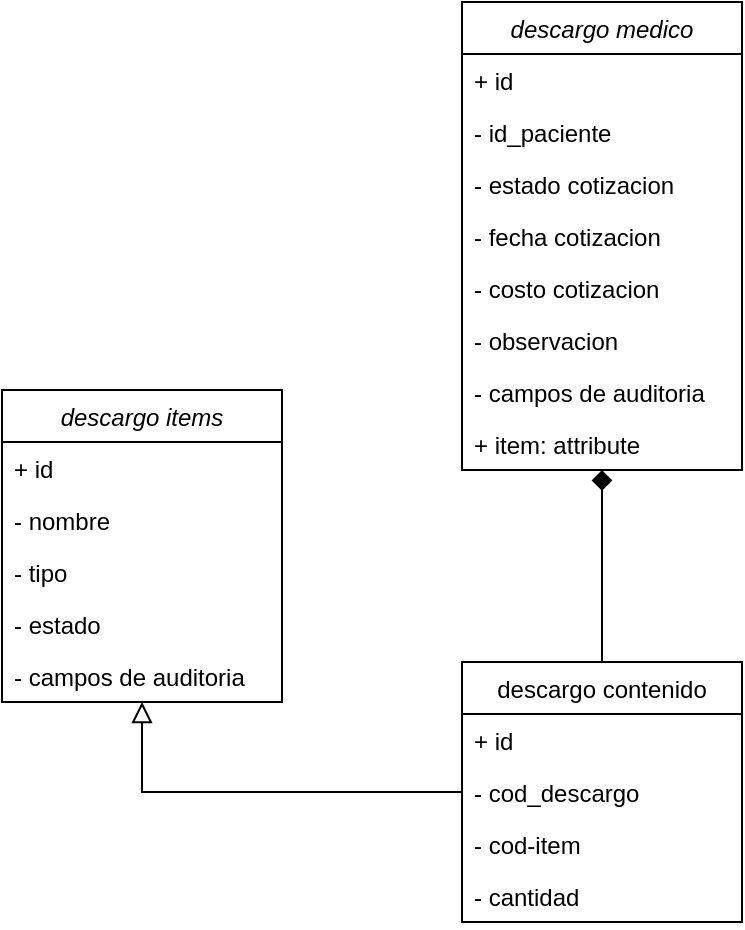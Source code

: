 <mxfile version="13.7.3" type="device"><diagram id="7247IArrLoeBW0q6hXiL" name="Página-1"><mxGraphModel dx="1072" dy="802" grid="1" gridSize="10" guides="1" tooltips="1" connect="1" arrows="1" fold="1" page="1" pageScale="1" pageWidth="827" pageHeight="1169" math="0" shadow="0"><root><mxCell id="0"/><mxCell id="1" parent="0"/><mxCell id="UyDKyDFKySuVjrJmv5i3-24" style="edgeStyle=orthogonalEdgeStyle;rounded=0;orthogonalLoop=1;jettySize=auto;html=1;endArrow=diamond;endFill=1;strokeWidth=1;endSize=8;startSize=8;" parent="1" source="UyDKyDFKySuVjrJmv5i3-17" target="UyDKyDFKySuVjrJmv5i3-1" edge="1"><mxGeometry relative="1" as="geometry"><mxPoint x="430" y="220" as="targetPoint"/></mxGeometry></mxCell><mxCell id="UyDKyDFKySuVjrJmv5i3-27" style="edgeStyle=orthogonalEdgeStyle;rounded=0;orthogonalLoop=1;jettySize=auto;html=1;startSize=8;endArrow=block;endFill=0;endSize=8;strokeWidth=1;" parent="1" source="UyDKyDFKySuVjrJmv5i3-19" target="UyDKyDFKySuVjrJmv5i3-12" edge="1"><mxGeometry relative="1" as="geometry"/></mxCell><mxCell id="UyDKyDFKySuVjrJmv5i3-12" value="descargo items" style="swimlane;fontStyle=2;childLayout=stackLayout;horizontal=1;startSize=26;fillColor=none;horizontalStack=0;resizeParent=1;resizeParentMax=0;resizeLast=0;collapsible=1;marginBottom=0;" parent="1" vertex="1"><mxGeometry x="130" y="224" width="140" height="156" as="geometry"/></mxCell><mxCell id="UyDKyDFKySuVjrJmv5i3-13" value="+ id" style="text;strokeColor=none;fillColor=none;align=left;verticalAlign=top;spacingLeft=4;spacingRight=4;overflow=hidden;rotatable=0;points=[[0,0.5],[1,0.5]];portConstraint=eastwest;" parent="UyDKyDFKySuVjrJmv5i3-12" vertex="1"><mxGeometry y="26" width="140" height="26" as="geometry"/></mxCell><mxCell id="UyDKyDFKySuVjrJmv5i3-14" value="- nombre" style="text;strokeColor=none;fillColor=none;align=left;verticalAlign=top;spacingLeft=4;spacingRight=4;overflow=hidden;rotatable=0;points=[[0,0.5],[1,0.5]];portConstraint=eastwest;" parent="UyDKyDFKySuVjrJmv5i3-12" vertex="1"><mxGeometry y="52" width="140" height="26" as="geometry"/></mxCell><mxCell id="UyDKyDFKySuVjrJmv5i3-15" value="- tipo" style="text;strokeColor=none;fillColor=none;align=left;verticalAlign=top;spacingLeft=4;spacingRight=4;overflow=hidden;rotatable=0;points=[[0,0.5],[1,0.5]];portConstraint=eastwest;" parent="UyDKyDFKySuVjrJmv5i3-12" vertex="1"><mxGeometry y="78" width="140" height="26" as="geometry"/></mxCell><mxCell id="UyDKyDFKySuVjrJmv5i3-21" value="- estado" style="text;strokeColor=none;fillColor=none;align=left;verticalAlign=top;spacingLeft=4;spacingRight=4;overflow=hidden;rotatable=0;points=[[0,0.5],[1,0.5]];portConstraint=eastwest;" parent="UyDKyDFKySuVjrJmv5i3-12" vertex="1"><mxGeometry y="104" width="140" height="26" as="geometry"/></mxCell><mxCell id="UyDKyDFKySuVjrJmv5i3-28" value="- campos de auditoria" style="text;strokeColor=none;fillColor=none;align=left;verticalAlign=top;spacingLeft=4;spacingRight=4;overflow=hidden;rotatable=0;points=[[0,0.5],[1,0.5]];portConstraint=eastwest;" parent="UyDKyDFKySuVjrJmv5i3-12" vertex="1"><mxGeometry y="130" width="140" height="26" as="geometry"/></mxCell><mxCell id="UyDKyDFKySuVjrJmv5i3-1" value="descargo medico" style="swimlane;fontStyle=2;childLayout=stackLayout;horizontal=1;startSize=26;fillColor=none;horizontalStack=0;resizeParent=1;resizeParentMax=0;resizeLast=0;collapsible=1;marginBottom=0;" parent="1" vertex="1"><mxGeometry x="360" y="30" width="140" height="234" as="geometry"/></mxCell><mxCell id="UyDKyDFKySuVjrJmv5i3-2" value="+ id" style="text;strokeColor=none;fillColor=none;align=left;verticalAlign=top;spacingLeft=4;spacingRight=4;overflow=hidden;rotatable=0;points=[[0,0.5],[1,0.5]];portConstraint=eastwest;" parent="UyDKyDFKySuVjrJmv5i3-1" vertex="1"><mxGeometry y="26" width="140" height="26" as="geometry"/></mxCell><mxCell id="UyDKyDFKySuVjrJmv5i3-3" value="- id_paciente" style="text;strokeColor=none;fillColor=none;align=left;verticalAlign=top;spacingLeft=4;spacingRight=4;overflow=hidden;rotatable=0;points=[[0,0.5],[1,0.5]];portConstraint=eastwest;" parent="UyDKyDFKySuVjrJmv5i3-1" vertex="1"><mxGeometry y="52" width="140" height="26" as="geometry"/></mxCell><mxCell id="UyDKyDFKySuVjrJmv5i3-9" value="- estado cotizacion" style="text;strokeColor=none;fillColor=none;align=left;verticalAlign=top;spacingLeft=4;spacingRight=4;overflow=hidden;rotatable=0;points=[[0,0.5],[1,0.5]];portConstraint=eastwest;" parent="UyDKyDFKySuVjrJmv5i3-1" vertex="1"><mxGeometry y="78" width="140" height="26" as="geometry"/></mxCell><mxCell id="UyDKyDFKySuVjrJmv5i3-4" value="- fecha cotizacion" style="text;strokeColor=none;fillColor=none;align=left;verticalAlign=top;spacingLeft=4;spacingRight=4;overflow=hidden;rotatable=0;points=[[0,0.5],[1,0.5]];portConstraint=eastwest;" parent="UyDKyDFKySuVjrJmv5i3-1" vertex="1"><mxGeometry y="104" width="140" height="26" as="geometry"/></mxCell><mxCell id="UyDKyDFKySuVjrJmv5i3-32" value="- costo cotizacion" style="text;strokeColor=none;fillColor=none;align=left;verticalAlign=top;spacingLeft=4;spacingRight=4;overflow=hidden;rotatable=0;points=[[0,0.5],[1,0.5]];portConstraint=eastwest;" parent="UyDKyDFKySuVjrJmv5i3-1" vertex="1"><mxGeometry y="130" width="140" height="26" as="geometry"/></mxCell><mxCell id="UyDKyDFKySuVjrJmv5i3-10" value="- observacion" style="text;strokeColor=none;fillColor=none;align=left;verticalAlign=top;spacingLeft=4;spacingRight=4;overflow=hidden;rotatable=0;points=[[0,0.5],[1,0.5]];portConstraint=eastwest;" parent="UyDKyDFKySuVjrJmv5i3-1" vertex="1"><mxGeometry y="156" width="140" height="26" as="geometry"/></mxCell><mxCell id="UyDKyDFKySuVjrJmv5i3-11" value="- campos de auditoria" style="text;strokeColor=none;fillColor=none;align=left;verticalAlign=top;spacingLeft=4;spacingRight=4;overflow=hidden;rotatable=0;points=[[0,0.5],[1,0.5]];portConstraint=eastwest;" parent="UyDKyDFKySuVjrJmv5i3-1" vertex="1"><mxGeometry y="182" width="140" height="26" as="geometry"/></mxCell><mxCell id="UyDKyDFKySuVjrJmv5i3-31" value="+ item: attribute" style="text;strokeColor=none;fillColor=none;align=left;verticalAlign=top;spacingLeft=4;spacingRight=4;overflow=hidden;rotatable=0;points=[[0,0.5],[1,0.5]];portConstraint=eastwest;" parent="UyDKyDFKySuVjrJmv5i3-1" vertex="1"><mxGeometry y="208" width="140" height="26" as="geometry"/></mxCell><mxCell id="UyDKyDFKySuVjrJmv5i3-17" value="descargo contenido" style="swimlane;fontStyle=0;childLayout=stackLayout;horizontal=1;startSize=26;fillColor=none;horizontalStack=0;resizeParent=1;resizeParentMax=0;resizeLast=0;collapsible=1;marginBottom=0;" parent="1" vertex="1"><mxGeometry x="360" y="360" width="140" height="130" as="geometry"/></mxCell><mxCell id="UyDKyDFKySuVjrJmv5i3-18" value="+ id" style="text;strokeColor=none;fillColor=none;align=left;verticalAlign=top;spacingLeft=4;spacingRight=4;overflow=hidden;rotatable=0;points=[[0,0.5],[1,0.5]];portConstraint=eastwest;" parent="UyDKyDFKySuVjrJmv5i3-17" vertex="1"><mxGeometry y="26" width="140" height="26" as="geometry"/></mxCell><mxCell id="UyDKyDFKySuVjrJmv5i3-19" value="- cod_descargo" style="text;strokeColor=none;fillColor=none;align=left;verticalAlign=top;spacingLeft=4;spacingRight=4;overflow=hidden;rotatable=0;points=[[0,0.5],[1,0.5]];portConstraint=eastwest;" parent="UyDKyDFKySuVjrJmv5i3-17" vertex="1"><mxGeometry y="52" width="140" height="26" as="geometry"/></mxCell><mxCell id="UyDKyDFKySuVjrJmv5i3-30" value="- cod-item" style="text;strokeColor=none;fillColor=none;align=left;verticalAlign=top;spacingLeft=4;spacingRight=4;overflow=hidden;rotatable=0;points=[[0,0.5],[1,0.5]];portConstraint=eastwest;" parent="UyDKyDFKySuVjrJmv5i3-17" vertex="1"><mxGeometry y="78" width="140" height="26" as="geometry"/></mxCell><mxCell id="UyDKyDFKySuVjrJmv5i3-20" value="- cantidad" style="text;strokeColor=none;fillColor=none;align=left;verticalAlign=top;spacingLeft=4;spacingRight=4;overflow=hidden;rotatable=0;points=[[0,0.5],[1,0.5]];portConstraint=eastwest;" parent="UyDKyDFKySuVjrJmv5i3-17" vertex="1"><mxGeometry y="104" width="140" height="26" as="geometry"/></mxCell></root></mxGraphModel></diagram></mxfile>